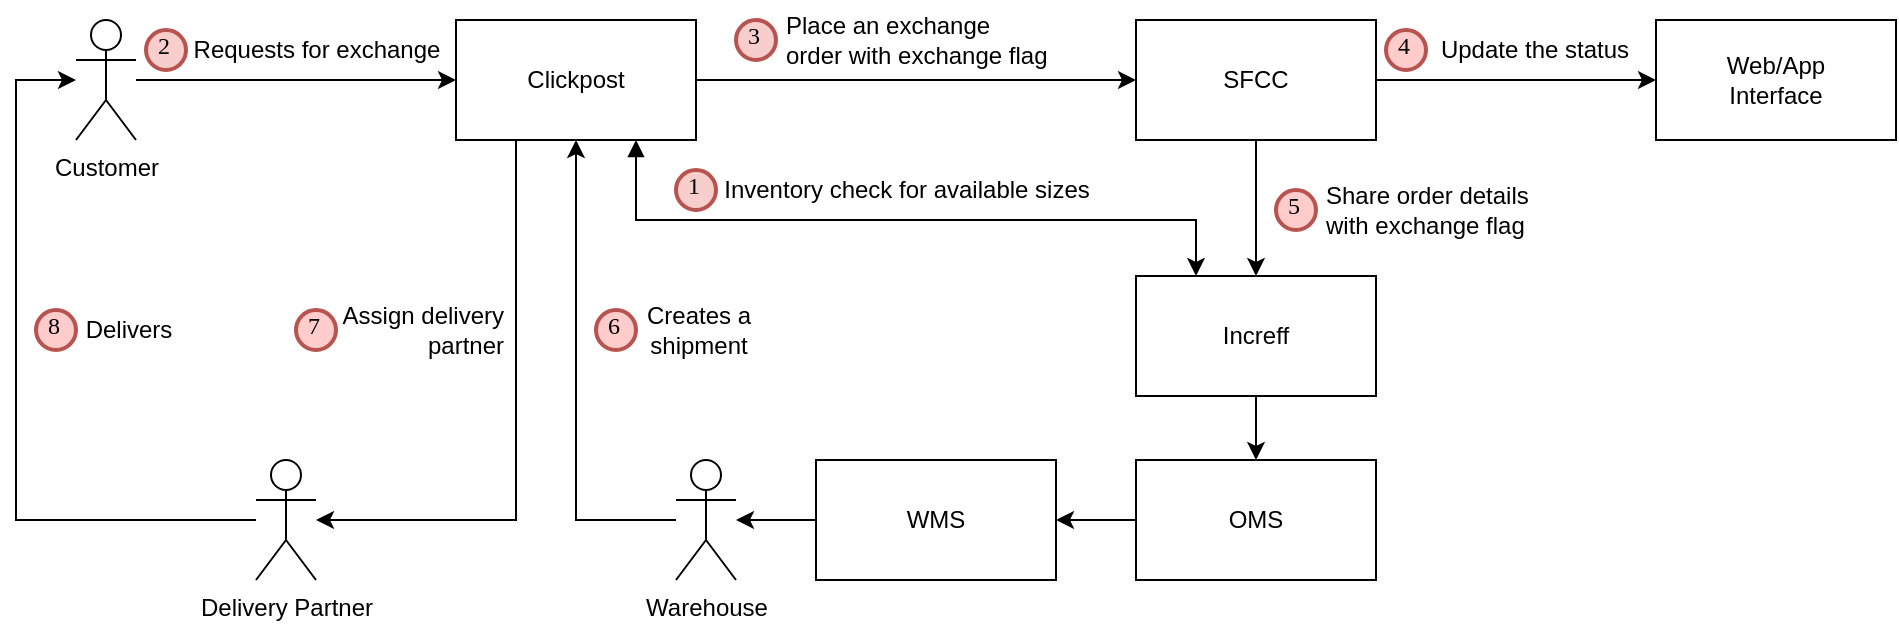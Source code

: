<mxfile version="21.7.5" type="github">
  <diagram id="C5RBs43oDa-KdzZeNtuy" name="Page-1">
    <mxGraphModel dx="882" dy="523" grid="1" gridSize="10" guides="1" tooltips="1" connect="1" arrows="1" fold="1" page="1" pageScale="1" pageWidth="827" pageHeight="1169" math="0" shadow="0">
      <root>
        <mxCell id="WIyWlLk6GJQsqaUBKTNV-0" />
        <mxCell id="WIyWlLk6GJQsqaUBKTNV-1" parent="WIyWlLk6GJQsqaUBKTNV-0" />
        <mxCell id="C4yKu6d96TQ9oOMbCk4U-14" style="edgeStyle=orthogonalEdgeStyle;rounded=0;orthogonalLoop=1;jettySize=auto;html=1;exitX=0.5;exitY=1;exitDx=0;exitDy=0;" edge="1" parent="WIyWlLk6GJQsqaUBKTNV-1" source="C4yKu6d96TQ9oOMbCk4U-0" target="C4yKu6d96TQ9oOMbCk4U-2">
          <mxGeometry relative="1" as="geometry" />
        </mxCell>
        <mxCell id="C4yKu6d96TQ9oOMbCk4U-38" style="edgeStyle=orthogonalEdgeStyle;rounded=0;orthogonalLoop=1;jettySize=auto;html=1;exitX=1;exitY=0.5;exitDx=0;exitDy=0;entryX=0;entryY=0.5;entryDx=0;entryDy=0;" edge="1" parent="WIyWlLk6GJQsqaUBKTNV-1" source="C4yKu6d96TQ9oOMbCk4U-0" target="C4yKu6d96TQ9oOMbCk4U-37">
          <mxGeometry relative="1" as="geometry" />
        </mxCell>
        <mxCell id="C4yKu6d96TQ9oOMbCk4U-0" value="SFCC" style="rounded=0;whiteSpace=wrap;html=1;" vertex="1" parent="WIyWlLk6GJQsqaUBKTNV-1">
          <mxGeometry x="580" y="100" width="120" height="60" as="geometry" />
        </mxCell>
        <mxCell id="C4yKu6d96TQ9oOMbCk4U-33" style="edgeStyle=orthogonalEdgeStyle;rounded=0;orthogonalLoop=1;jettySize=auto;html=1;exitX=0.5;exitY=1;exitDx=0;exitDy=0;entryX=0.5;entryY=0;entryDx=0;entryDy=0;" edge="1" parent="WIyWlLk6GJQsqaUBKTNV-1" source="C4yKu6d96TQ9oOMbCk4U-2" target="C4yKu6d96TQ9oOMbCk4U-17">
          <mxGeometry relative="1" as="geometry" />
        </mxCell>
        <mxCell id="C4yKu6d96TQ9oOMbCk4U-2" value="Increff" style="rounded=0;whiteSpace=wrap;html=1;" vertex="1" parent="WIyWlLk6GJQsqaUBKTNV-1">
          <mxGeometry x="580" y="228" width="120" height="60" as="geometry" />
        </mxCell>
        <mxCell id="C4yKu6d96TQ9oOMbCk4U-12" style="edgeStyle=orthogonalEdgeStyle;rounded=0;orthogonalLoop=1;jettySize=auto;html=1;entryX=0;entryY=0.5;entryDx=0;entryDy=0;" edge="1" parent="WIyWlLk6GJQsqaUBKTNV-1" source="C4yKu6d96TQ9oOMbCk4U-3" target="C4yKu6d96TQ9oOMbCk4U-0">
          <mxGeometry relative="1" as="geometry" />
        </mxCell>
        <mxCell id="C4yKu6d96TQ9oOMbCk4U-27" style="edgeStyle=orthogonalEdgeStyle;rounded=0;orthogonalLoop=1;jettySize=auto;html=1;exitX=0.25;exitY=1;exitDx=0;exitDy=0;" edge="1" parent="WIyWlLk6GJQsqaUBKTNV-1" source="C4yKu6d96TQ9oOMbCk4U-3" target="C4yKu6d96TQ9oOMbCk4U-26">
          <mxGeometry relative="1" as="geometry">
            <mxPoint x="190" y="350" as="targetPoint" />
            <Array as="points">
              <mxPoint x="270" y="350" />
            </Array>
          </mxGeometry>
        </mxCell>
        <mxCell id="C4yKu6d96TQ9oOMbCk4U-35" style="edgeStyle=orthogonalEdgeStyle;rounded=0;orthogonalLoop=1;jettySize=auto;html=1;exitX=0.75;exitY=1;exitDx=0;exitDy=0;entryX=0.25;entryY=0;entryDx=0;entryDy=0;startArrow=block;startFill=1;" edge="1" parent="WIyWlLk6GJQsqaUBKTNV-1" source="C4yKu6d96TQ9oOMbCk4U-3" target="C4yKu6d96TQ9oOMbCk4U-2">
          <mxGeometry relative="1" as="geometry">
            <Array as="points">
              <mxPoint x="330" y="200" />
              <mxPoint x="610" y="200" />
            </Array>
          </mxGeometry>
        </mxCell>
        <mxCell id="C4yKu6d96TQ9oOMbCk4U-3" value="Clickpost" style="rounded=0;whiteSpace=wrap;html=1;" vertex="1" parent="WIyWlLk6GJQsqaUBKTNV-1">
          <mxGeometry x="240" y="100" width="120" height="60" as="geometry" />
        </mxCell>
        <mxCell id="C4yKu6d96TQ9oOMbCk4U-10" style="edgeStyle=orthogonalEdgeStyle;rounded=0;orthogonalLoop=1;jettySize=auto;html=1;entryX=0;entryY=0.5;entryDx=0;entryDy=0;" edge="1" parent="WIyWlLk6GJQsqaUBKTNV-1" source="C4yKu6d96TQ9oOMbCk4U-6" target="C4yKu6d96TQ9oOMbCk4U-3">
          <mxGeometry relative="1" as="geometry" />
        </mxCell>
        <mxCell id="C4yKu6d96TQ9oOMbCk4U-6" value="Customer" style="shape=umlActor;verticalLabelPosition=bottom;verticalAlign=top;html=1;outlineConnect=0;" vertex="1" parent="WIyWlLk6GJQsqaUBKTNV-1">
          <mxGeometry x="50" y="100" width="30" height="60" as="geometry" />
        </mxCell>
        <mxCell id="C4yKu6d96TQ9oOMbCk4U-11" value="Requests for exchange" style="text;html=1;align=center;verticalAlign=middle;resizable=0;points=[];autosize=1;strokeColor=none;fillColor=none;" vertex="1" parent="WIyWlLk6GJQsqaUBKTNV-1">
          <mxGeometry x="95" y="100" width="150" height="30" as="geometry" />
        </mxCell>
        <mxCell id="C4yKu6d96TQ9oOMbCk4U-13" value="Place an exchange&lt;br&gt;order with exchange flag" style="text;html=1;align=left;verticalAlign=middle;resizable=0;points=[];autosize=1;strokeColor=none;fillColor=none;" vertex="1" parent="WIyWlLk6GJQsqaUBKTNV-1">
          <mxGeometry x="403" y="90" width="150" height="40" as="geometry" />
        </mxCell>
        <mxCell id="C4yKu6d96TQ9oOMbCk4U-15" value="Share order details&lt;br&gt;with exchange flag" style="text;html=1;align=left;verticalAlign=middle;resizable=0;points=[];autosize=1;strokeColor=none;fillColor=none;" vertex="1" parent="WIyWlLk6GJQsqaUBKTNV-1">
          <mxGeometry x="673" y="175" width="120" height="40" as="geometry" />
        </mxCell>
        <mxCell id="C4yKu6d96TQ9oOMbCk4U-22" style="edgeStyle=orthogonalEdgeStyle;rounded=0;orthogonalLoop=1;jettySize=auto;html=1;exitX=0;exitY=0.5;exitDx=0;exitDy=0;" edge="1" parent="WIyWlLk6GJQsqaUBKTNV-1" source="C4yKu6d96TQ9oOMbCk4U-16" target="C4yKu6d96TQ9oOMbCk4U-21">
          <mxGeometry relative="1" as="geometry" />
        </mxCell>
        <mxCell id="C4yKu6d96TQ9oOMbCk4U-16" value="WMS" style="rounded=0;whiteSpace=wrap;html=1;" vertex="1" parent="WIyWlLk6GJQsqaUBKTNV-1">
          <mxGeometry x="420" y="320" width="120" height="60" as="geometry" />
        </mxCell>
        <mxCell id="C4yKu6d96TQ9oOMbCk4U-32" style="edgeStyle=orthogonalEdgeStyle;rounded=0;orthogonalLoop=1;jettySize=auto;html=1;exitX=0;exitY=0.5;exitDx=0;exitDy=0;entryX=1;entryY=0.5;entryDx=0;entryDy=0;" edge="1" parent="WIyWlLk6GJQsqaUBKTNV-1" source="C4yKu6d96TQ9oOMbCk4U-17" target="C4yKu6d96TQ9oOMbCk4U-16">
          <mxGeometry relative="1" as="geometry" />
        </mxCell>
        <mxCell id="C4yKu6d96TQ9oOMbCk4U-17" value="OMS" style="rounded=0;whiteSpace=wrap;html=1;" vertex="1" parent="WIyWlLk6GJQsqaUBKTNV-1">
          <mxGeometry x="580" y="320" width="120" height="60" as="geometry" />
        </mxCell>
        <mxCell id="C4yKu6d96TQ9oOMbCk4U-34" style="edgeStyle=orthogonalEdgeStyle;rounded=0;orthogonalLoop=1;jettySize=auto;html=1;entryX=0.5;entryY=1;entryDx=0;entryDy=0;" edge="1" parent="WIyWlLk6GJQsqaUBKTNV-1" source="C4yKu6d96TQ9oOMbCk4U-21" target="C4yKu6d96TQ9oOMbCk4U-3">
          <mxGeometry relative="1" as="geometry">
            <Array as="points">
              <mxPoint x="300" y="350" />
            </Array>
          </mxGeometry>
        </mxCell>
        <mxCell id="C4yKu6d96TQ9oOMbCk4U-21" value="Warehouse" style="shape=umlActor;verticalLabelPosition=bottom;verticalAlign=top;html=1;outlineConnect=0;" vertex="1" parent="WIyWlLk6GJQsqaUBKTNV-1">
          <mxGeometry x="350" y="320" width="30" height="60" as="geometry" />
        </mxCell>
        <mxCell id="C4yKu6d96TQ9oOMbCk4U-25" value="Creates a&lt;br&gt;shipment" style="text;html=1;align=center;verticalAlign=middle;resizable=0;points=[];autosize=1;strokeColor=none;fillColor=none;" vertex="1" parent="WIyWlLk6GJQsqaUBKTNV-1">
          <mxGeometry x="321" y="235" width="80" height="40" as="geometry" />
        </mxCell>
        <mxCell id="C4yKu6d96TQ9oOMbCk4U-29" style="edgeStyle=orthogonalEdgeStyle;rounded=0;orthogonalLoop=1;jettySize=auto;html=1;" edge="1" parent="WIyWlLk6GJQsqaUBKTNV-1" source="C4yKu6d96TQ9oOMbCk4U-26">
          <mxGeometry relative="1" as="geometry">
            <mxPoint x="110" y="350" as="sourcePoint" />
            <mxPoint x="50" y="130" as="targetPoint" />
            <Array as="points">
              <mxPoint x="20" y="350" />
              <mxPoint x="20" y="130" />
            </Array>
          </mxGeometry>
        </mxCell>
        <mxCell id="C4yKu6d96TQ9oOMbCk4U-26" value="Delivery Partner" style="shape=umlActor;verticalLabelPosition=bottom;verticalAlign=top;html=1;outlineConnect=0;" vertex="1" parent="WIyWlLk6GJQsqaUBKTNV-1">
          <mxGeometry x="140" y="320" width="30" height="60" as="geometry" />
        </mxCell>
        <mxCell id="C4yKu6d96TQ9oOMbCk4U-28" value="Assign delivery&lt;br&gt;partner" style="text;html=1;align=right;verticalAlign=middle;resizable=0;points=[];autosize=1;strokeColor=none;fillColor=none;" vertex="1" parent="WIyWlLk6GJQsqaUBKTNV-1">
          <mxGeometry x="165" y="235" width="100" height="40" as="geometry" />
        </mxCell>
        <mxCell id="C4yKu6d96TQ9oOMbCk4U-30" value="Delivers" style="text;html=1;align=center;verticalAlign=middle;resizable=0;points=[];autosize=1;strokeColor=none;fillColor=none;" vertex="1" parent="WIyWlLk6GJQsqaUBKTNV-1">
          <mxGeometry x="41" y="240" width="70" height="30" as="geometry" />
        </mxCell>
        <mxCell id="C4yKu6d96TQ9oOMbCk4U-36" value="Inventory check for available sizes" style="text;html=1;align=center;verticalAlign=middle;resizable=0;points=[];autosize=1;strokeColor=none;fillColor=none;" vertex="1" parent="WIyWlLk6GJQsqaUBKTNV-1">
          <mxGeometry x="360" y="170" width="210" height="30" as="geometry" />
        </mxCell>
        <mxCell id="C4yKu6d96TQ9oOMbCk4U-37" value="Web/App&lt;br&gt;Interface" style="rounded=0;whiteSpace=wrap;html=1;" vertex="1" parent="WIyWlLk6GJQsqaUBKTNV-1">
          <mxGeometry x="840" y="100" width="120" height="60" as="geometry" />
        </mxCell>
        <mxCell id="C4yKu6d96TQ9oOMbCk4U-39" value="Update the status" style="text;html=1;align=center;verticalAlign=middle;resizable=0;points=[];autosize=1;strokeColor=none;fillColor=none;" vertex="1" parent="WIyWlLk6GJQsqaUBKTNV-1">
          <mxGeometry x="719" y="100" width="120" height="30" as="geometry" />
        </mxCell>
        <mxCell id="C4yKu6d96TQ9oOMbCk4U-43" value="1" style="ellipse;whiteSpace=wrap;html=1;aspect=fixed;strokeWidth=2;fontFamily=Tahoma;spacingBottom=4;spacingRight=2;strokeColor=#b85450;fillColor=#f8cecc;" vertex="1" parent="WIyWlLk6GJQsqaUBKTNV-1">
          <mxGeometry x="350" y="175" width="20" height="20" as="geometry" />
        </mxCell>
        <mxCell id="C4yKu6d96TQ9oOMbCk4U-45" value="2" style="ellipse;whiteSpace=wrap;html=1;aspect=fixed;strokeWidth=2;fontFamily=Tahoma;spacingBottom=4;spacingRight=2;strokeColor=#b85450;fillColor=#f8cecc;" vertex="1" parent="WIyWlLk6GJQsqaUBKTNV-1">
          <mxGeometry x="85" y="105" width="20" height="20" as="geometry" />
        </mxCell>
        <mxCell id="C4yKu6d96TQ9oOMbCk4U-46" value="3" style="ellipse;whiteSpace=wrap;html=1;aspect=fixed;strokeWidth=2;fontFamily=Tahoma;spacingBottom=4;spacingRight=2;strokeColor=#b85450;fillColor=#f8cecc;" vertex="1" parent="WIyWlLk6GJQsqaUBKTNV-1">
          <mxGeometry x="380" y="100" width="20" height="20" as="geometry" />
        </mxCell>
        <mxCell id="C4yKu6d96TQ9oOMbCk4U-48" value="4" style="ellipse;whiteSpace=wrap;html=1;aspect=fixed;strokeWidth=2;fontFamily=Tahoma;spacingBottom=4;spacingRight=2;strokeColor=#B85450;fillColor=#ffcccc;" vertex="1" parent="WIyWlLk6GJQsqaUBKTNV-1">
          <mxGeometry x="705" y="105" width="20" height="20" as="geometry" />
        </mxCell>
        <mxCell id="C4yKu6d96TQ9oOMbCk4U-49" value="5" style="ellipse;whiteSpace=wrap;html=1;aspect=fixed;strokeWidth=2;fontFamily=Tahoma;spacingBottom=4;spacingRight=2;strokeColor=#B85450;fillColor=#ffcccc;" vertex="1" parent="WIyWlLk6GJQsqaUBKTNV-1">
          <mxGeometry x="650" y="185" width="20" height="20" as="geometry" />
        </mxCell>
        <mxCell id="C4yKu6d96TQ9oOMbCk4U-50" value="6" style="ellipse;whiteSpace=wrap;html=1;aspect=fixed;strokeWidth=2;fontFamily=Tahoma;spacingBottom=4;spacingRight=2;strokeColor=#B85450;fillColor=#ffcccc;" vertex="1" parent="WIyWlLk6GJQsqaUBKTNV-1">
          <mxGeometry x="310" y="245" width="20" height="20" as="geometry" />
        </mxCell>
        <mxCell id="C4yKu6d96TQ9oOMbCk4U-51" value="7" style="ellipse;whiteSpace=wrap;html=1;aspect=fixed;strokeWidth=2;fontFamily=Tahoma;spacingBottom=4;spacingRight=2;strokeColor=#B85450;fillColor=#ffcccc;" vertex="1" parent="WIyWlLk6GJQsqaUBKTNV-1">
          <mxGeometry x="160" y="245" width="20" height="20" as="geometry" />
        </mxCell>
        <mxCell id="C4yKu6d96TQ9oOMbCk4U-53" value="8" style="ellipse;whiteSpace=wrap;html=1;aspect=fixed;strokeWidth=2;fontFamily=Tahoma;spacingBottom=4;spacingRight=2;strokeColor=#B85450;fillColor=#ffcccc;" vertex="1" parent="WIyWlLk6GJQsqaUBKTNV-1">
          <mxGeometry x="30" y="245" width="20" height="20" as="geometry" />
        </mxCell>
      </root>
    </mxGraphModel>
  </diagram>
</mxfile>
